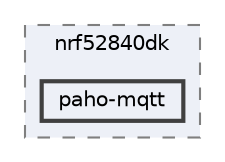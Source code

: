 digraph "/home/mj/Desktop/IoT-Chat-Digitalization/TextYourIoTDevice/bin/nrf52840dk/paho-mqtt"
{
 // LATEX_PDF_SIZE
  bgcolor="transparent";
  edge [fontname=Helvetica,fontsize=10,labelfontname=Helvetica,labelfontsize=10];
  node [fontname=Helvetica,fontsize=10,shape=box,height=0.2,width=0.4];
  compound=true
  subgraph clusterdir_0c725116918d2e080617d882693859a8 {
    graph [ bgcolor="#edf0f7", pencolor="grey50", label="nrf52840dk", fontname=Helvetica,fontsize=10 style="filled,dashed", URL="dir_0c725116918d2e080617d882693859a8.html",tooltip=""]
  dir_f8afa905f1c35425c11b3d33e54894e8 [label="paho-mqtt", fillcolor="#edf0f7", color="grey25", style="filled,bold", URL="dir_f8afa905f1c35425c11b3d33e54894e8.html",tooltip=""];
  }
}
